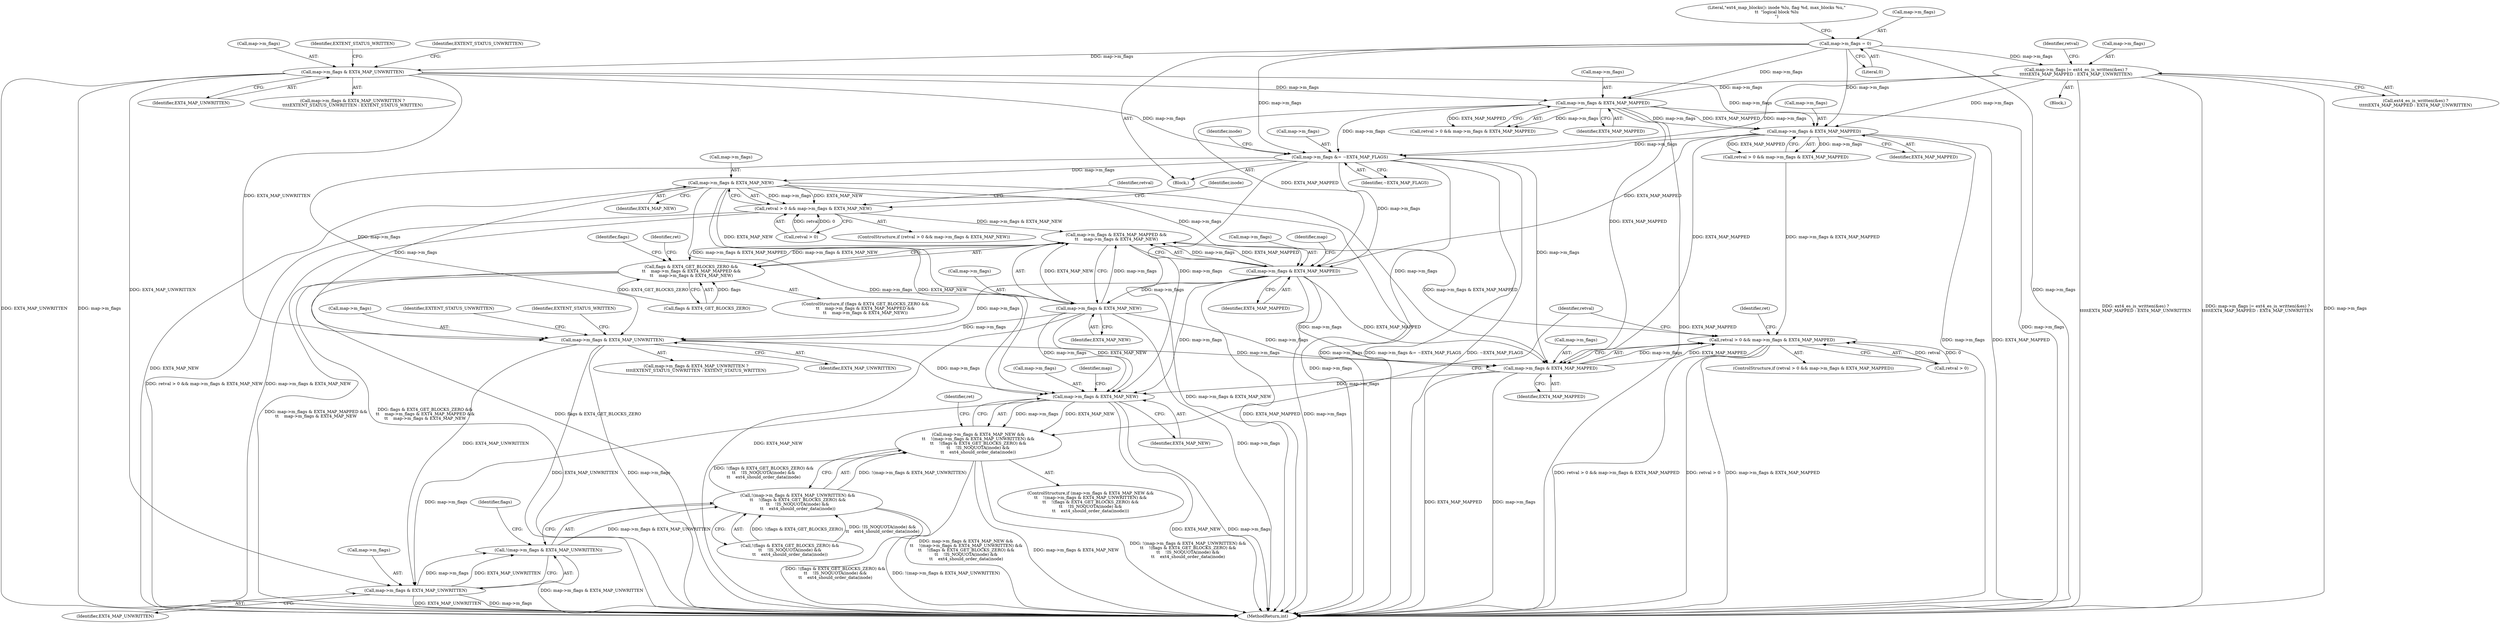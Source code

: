 digraph "0_linux_06bd3c36a733ac27962fea7d6f47168841376824@pointer" {
"1000479" [label="(Call,map->m_flags &= ~EXT4_MAP_FLAGS)"];
"1000209" [label="(Call,map->m_flags |= ext4_es_is_written(&es) ?\n\t\t\t\t\tEXT4_MAP_MAPPED : EXT4_MAP_UNWRITTEN)"];
"1000135" [label="(Call,map->m_flags = 0)"];
"1000369" [label="(Call,map->m_flags & EXT4_MAP_UNWRITTEN)"];
"1000467" [label="(Call,map->m_flags & EXT4_MAP_MAPPED)"];
"1000437" [label="(Call,map->m_flags & EXT4_MAP_MAPPED)"];
"1000516" [label="(Call,map->m_flags & EXT4_MAP_NEW)"];
"1000512" [label="(Call,retval > 0 && map->m_flags & EXT4_MAP_NEW)"];
"1000570" [label="(Call,map->m_flags & EXT4_MAP_MAPPED &&\n\t\t    map->m_flags & EXT4_MAP_NEW)"];
"1000566" [label="(Call,flags & EXT4_GET_BLOCKS_ZERO &&\n\t\t    map->m_flags & EXT4_MAP_MAPPED &&\n\t\t    map->m_flags & EXT4_MAP_NEW)"];
"1000689" [label="(Call,retval > 0 && map->m_flags & EXT4_MAP_MAPPED)"];
"1000571" [label="(Call,map->m_flags & EXT4_MAP_MAPPED)"];
"1000576" [label="(Call,map->m_flags & EXT4_MAP_NEW)"];
"1000623" [label="(Call,map->m_flags & EXT4_MAP_UNWRITTEN)"];
"1000693" [label="(Call,map->m_flags & EXT4_MAP_MAPPED)"];
"1000712" [label="(Call,map->m_flags & EXT4_MAP_NEW)"];
"1000711" [label="(Call,map->m_flags & EXT4_MAP_NEW &&\n\t\t    !(map->m_flags & EXT4_MAP_UNWRITTEN) &&\n\t\t    !(flags & EXT4_GET_BLOCKS_ZERO) &&\n\t\t    !IS_NOQUOTA(inode) &&\n\t\t    ext4_should_order_data(inode))"];
"1000719" [label="(Call,map->m_flags & EXT4_MAP_UNWRITTEN)"];
"1000718" [label="(Call,!(map->m_flags & EXT4_MAP_UNWRITTEN))"];
"1000717" [label="(Call,!(map->m_flags & EXT4_MAP_UNWRITTEN) &&\n\t\t    !(flags & EXT4_GET_BLOCKS_ZERO) &&\n\t\t    !IS_NOQUOTA(inode) &&\n\t\t    ext4_should_order_data(inode))"];
"1000209" [label="(Call,map->m_flags |= ext4_es_is_written(&es) ?\n\t\t\t\t\tEXT4_MAP_MAPPED : EXT4_MAP_UNWRITTEN)"];
"1000570" [label="(Call,map->m_flags & EXT4_MAP_MAPPED &&\n\t\t    map->m_flags & EXT4_MAP_NEW)"];
"1000605" [label="(Identifier,flags)"];
"1000520" [label="(Identifier,EXT4_MAP_NEW)"];
"1000576" [label="(Call,map->m_flags & EXT4_MAP_NEW)"];
"1000737" [label="(Identifier,ret)"];
"1000718" [label="(Call,!(map->m_flags & EXT4_MAP_UNWRITTEN))"];
"1000629" [label="(Identifier,EXTENT_STATUS_WRITTEN)"];
"1000438" [label="(Call,map->m_flags)"];
"1000580" [label="(Identifier,EXT4_MAP_NEW)"];
"1000694" [label="(Call,map->m_flags)"];
"1000488" [label="(Identifier,inode)"];
"1000575" [label="(Identifier,EXT4_MAP_MAPPED)"];
"1000523" [label="(Identifier,inode)"];
"1000719" [label="(Call,map->m_flags & EXT4_MAP_UNWRITTEN)"];
"1000220" [label="(Identifier,retval)"];
"1000517" [label="(Call,map->m_flags)"];
"1000141" [label="(Literal,\"ext4_map_blocks(): inode %lu, flag %d, max_blocks %u,\"\n\t\t  \"logical block %lu\n\")"];
"1000727" [label="(Identifier,flags)"];
"1000627" [label="(Identifier,EXT4_MAP_UNWRITTEN)"];
"1000480" [label="(Call,map->m_flags)"];
"1000210" [label="(Call,map->m_flags)"];
"1000368" [label="(Call,map->m_flags & EXT4_MAP_UNWRITTEN ?\n\t\t\t\tEXTENT_STATUS_UNWRITTEN : EXTENT_STATUS_WRITTEN)"];
"1000463" [label="(Call,retval > 0 && map->m_flags & EXT4_MAP_MAPPED)"];
"1000623" [label="(Call,map->m_flags & EXT4_MAP_UNWRITTEN)"];
"1000724" [label="(Call,!(flags & EXT4_GET_BLOCKS_ZERO) &&\n\t\t    !IS_NOQUOTA(inode) &&\n\t\t    ext4_should_order_data(inode))"];
"1000711" [label="(Call,map->m_flags & EXT4_MAP_NEW &&\n\t\t    !(map->m_flags & EXT4_MAP_UNWRITTEN) &&\n\t\t    !(flags & EXT4_GET_BLOCKS_ZERO) &&\n\t\t    !IS_NOQUOTA(inode) &&\n\t\t    ext4_should_order_data(inode))"];
"1000693" [label="(Call,map->m_flags & EXT4_MAP_MAPPED)"];
"1000583" [label="(Identifier,ret)"];
"1000513" [label="(Call,retval > 0)"];
"1000565" [label="(ControlStructure,if (flags & EXT4_GET_BLOCKS_ZERO &&\n\t\t    map->m_flags & EXT4_MAP_MAPPED &&\n\t\t    map->m_flags & EXT4_MAP_NEW))"];
"1000712" [label="(Call,map->m_flags & EXT4_MAP_NEW)"];
"1000433" [label="(Call,retval > 0 && map->m_flags & EXT4_MAP_MAPPED)"];
"1000723" [label="(Identifier,EXT4_MAP_UNWRITTEN)"];
"1000578" [label="(Identifier,map)"];
"1000746" [label="(Identifier,retval)"];
"1000120" [label="(Block,)"];
"1000567" [label="(Call,flags & EXT4_GET_BLOCKS_ZERO)"];
"1000622" [label="(Call,map->m_flags & EXT4_MAP_UNWRITTEN ?\n\t\t\t\tEXTENT_STATUS_UNWRITTEN : EXTENT_STATUS_WRITTEN)"];
"1000441" [label="(Identifier,EXT4_MAP_MAPPED)"];
"1000369" [label="(Call,map->m_flags & EXT4_MAP_UNWRITTEN)"];
"1000689" [label="(Call,retval > 0 && map->m_flags & EXT4_MAP_MAPPED)"];
"1000690" [label="(Call,retval > 0)"];
"1000374" [label="(Identifier,EXTENT_STATUS_UNWRITTEN)"];
"1000571" [label="(Call,map->m_flags & EXT4_MAP_MAPPED)"];
"1000468" [label="(Call,map->m_flags)"];
"1000566" [label="(Call,flags & EXT4_GET_BLOCKS_ZERO &&\n\t\t    map->m_flags & EXT4_MAP_MAPPED &&\n\t\t    map->m_flags & EXT4_MAP_NEW)"];
"1000577" [label="(Call,map->m_flags)"];
"1000710" [label="(ControlStructure,if (map->m_flags & EXT4_MAP_NEW &&\n\t\t    !(map->m_flags & EXT4_MAP_UNWRITTEN) &&\n\t\t    !(flags & EXT4_GET_BLOCKS_ZERO) &&\n\t\t    !IS_NOQUOTA(inode) &&\n\t\t    ext4_should_order_data(inode)))"];
"1000213" [label="(Call,ext4_es_is_written(&es) ?\n\t\t\t\t\tEXT4_MAP_MAPPED : EXT4_MAP_UNWRITTEN)"];
"1000370" [label="(Call,map->m_flags)"];
"1000375" [label="(Identifier,EXTENT_STATUS_WRITTEN)"];
"1000135" [label="(Call,map->m_flags = 0)"];
"1000716" [label="(Identifier,EXT4_MAP_NEW)"];
"1000528" [label="(Identifier,retval)"];
"1000717" [label="(Call,!(map->m_flags & EXT4_MAP_UNWRITTEN) &&\n\t\t    !(flags & EXT4_GET_BLOCKS_ZERO) &&\n\t\t    !IS_NOQUOTA(inode) &&\n\t\t    ext4_should_order_data(inode))"];
"1000721" [label="(Identifier,map)"];
"1000747" [label="(MethodReturn,int)"];
"1000516" [label="(Call,map->m_flags & EXT4_MAP_NEW)"];
"1000139" [label="(Literal,0)"];
"1000483" [label="(Identifier,~EXT4_MAP_FLAGS)"];
"1000373" [label="(Identifier,EXT4_MAP_UNWRITTEN)"];
"1000437" [label="(Call,map->m_flags & EXT4_MAP_MAPPED)"];
"1000624" [label="(Call,map->m_flags)"];
"1000479" [label="(Call,map->m_flags &= ~EXT4_MAP_FLAGS)"];
"1000511" [label="(ControlStructure,if (retval > 0 && map->m_flags & EXT4_MAP_NEW))"];
"1000713" [label="(Call,map->m_flags)"];
"1000720" [label="(Call,map->m_flags)"];
"1000467" [label="(Call,map->m_flags & EXT4_MAP_MAPPED)"];
"1000572" [label="(Call,map->m_flags)"];
"1000688" [label="(ControlStructure,if (retval > 0 && map->m_flags & EXT4_MAP_MAPPED))"];
"1000193" [label="(Block,)"];
"1000471" [label="(Identifier,EXT4_MAP_MAPPED)"];
"1000628" [label="(Identifier,EXTENT_STATUS_UNWRITTEN)"];
"1000697" [label="(Identifier,EXT4_MAP_MAPPED)"];
"1000512" [label="(Call,retval > 0 && map->m_flags & EXT4_MAP_NEW)"];
"1000700" [label="(Identifier,ret)"];
"1000136" [label="(Call,map->m_flags)"];
"1000479" -> "1000120"  [label="AST: "];
"1000479" -> "1000483"  [label="CFG: "];
"1000480" -> "1000479"  [label="AST: "];
"1000483" -> "1000479"  [label="AST: "];
"1000488" -> "1000479"  [label="CFG: "];
"1000479" -> "1000747"  [label="DDG: ~EXT4_MAP_FLAGS"];
"1000479" -> "1000747"  [label="DDG: map->m_flags &= ~EXT4_MAP_FLAGS"];
"1000479" -> "1000747"  [label="DDG: map->m_flags"];
"1000209" -> "1000479"  [label="DDG: map->m_flags"];
"1000369" -> "1000479"  [label="DDG: map->m_flags"];
"1000467" -> "1000479"  [label="DDG: map->m_flags"];
"1000437" -> "1000479"  [label="DDG: map->m_flags"];
"1000135" -> "1000479"  [label="DDG: map->m_flags"];
"1000479" -> "1000516"  [label="DDG: map->m_flags"];
"1000479" -> "1000571"  [label="DDG: map->m_flags"];
"1000479" -> "1000623"  [label="DDG: map->m_flags"];
"1000479" -> "1000693"  [label="DDG: map->m_flags"];
"1000479" -> "1000712"  [label="DDG: map->m_flags"];
"1000209" -> "1000193"  [label="AST: "];
"1000209" -> "1000213"  [label="CFG: "];
"1000210" -> "1000209"  [label="AST: "];
"1000213" -> "1000209"  [label="AST: "];
"1000220" -> "1000209"  [label="CFG: "];
"1000209" -> "1000747"  [label="DDG: map->m_flags |= ext4_es_is_written(&es) ?\n\t\t\t\t\tEXT4_MAP_MAPPED : EXT4_MAP_UNWRITTEN"];
"1000209" -> "1000747"  [label="DDG: map->m_flags"];
"1000209" -> "1000747"  [label="DDG: ext4_es_is_written(&es) ?\n\t\t\t\t\tEXT4_MAP_MAPPED : EXT4_MAP_UNWRITTEN"];
"1000135" -> "1000209"  [label="DDG: map->m_flags"];
"1000209" -> "1000437"  [label="DDG: map->m_flags"];
"1000209" -> "1000467"  [label="DDG: map->m_flags"];
"1000135" -> "1000120"  [label="AST: "];
"1000135" -> "1000139"  [label="CFG: "];
"1000136" -> "1000135"  [label="AST: "];
"1000139" -> "1000135"  [label="AST: "];
"1000141" -> "1000135"  [label="CFG: "];
"1000135" -> "1000747"  [label="DDG: map->m_flags"];
"1000135" -> "1000369"  [label="DDG: map->m_flags"];
"1000135" -> "1000437"  [label="DDG: map->m_flags"];
"1000135" -> "1000467"  [label="DDG: map->m_flags"];
"1000369" -> "1000368"  [label="AST: "];
"1000369" -> "1000373"  [label="CFG: "];
"1000370" -> "1000369"  [label="AST: "];
"1000373" -> "1000369"  [label="AST: "];
"1000374" -> "1000369"  [label="CFG: "];
"1000375" -> "1000369"  [label="CFG: "];
"1000369" -> "1000747"  [label="DDG: map->m_flags"];
"1000369" -> "1000747"  [label="DDG: EXT4_MAP_UNWRITTEN"];
"1000369" -> "1000437"  [label="DDG: map->m_flags"];
"1000369" -> "1000467"  [label="DDG: map->m_flags"];
"1000369" -> "1000623"  [label="DDG: EXT4_MAP_UNWRITTEN"];
"1000369" -> "1000719"  [label="DDG: EXT4_MAP_UNWRITTEN"];
"1000467" -> "1000463"  [label="AST: "];
"1000467" -> "1000471"  [label="CFG: "];
"1000468" -> "1000467"  [label="AST: "];
"1000471" -> "1000467"  [label="AST: "];
"1000463" -> "1000467"  [label="CFG: "];
"1000467" -> "1000747"  [label="DDG: map->m_flags"];
"1000467" -> "1000747"  [label="DDG: EXT4_MAP_MAPPED"];
"1000467" -> "1000463"  [label="DDG: map->m_flags"];
"1000467" -> "1000463"  [label="DDG: EXT4_MAP_MAPPED"];
"1000437" -> "1000467"  [label="DDG: map->m_flags"];
"1000437" -> "1000467"  [label="DDG: EXT4_MAP_MAPPED"];
"1000467" -> "1000571"  [label="DDG: EXT4_MAP_MAPPED"];
"1000467" -> "1000693"  [label="DDG: EXT4_MAP_MAPPED"];
"1000437" -> "1000433"  [label="AST: "];
"1000437" -> "1000441"  [label="CFG: "];
"1000438" -> "1000437"  [label="AST: "];
"1000441" -> "1000437"  [label="AST: "];
"1000433" -> "1000437"  [label="CFG: "];
"1000437" -> "1000747"  [label="DDG: map->m_flags"];
"1000437" -> "1000747"  [label="DDG: EXT4_MAP_MAPPED"];
"1000437" -> "1000433"  [label="DDG: map->m_flags"];
"1000437" -> "1000433"  [label="DDG: EXT4_MAP_MAPPED"];
"1000437" -> "1000571"  [label="DDG: EXT4_MAP_MAPPED"];
"1000437" -> "1000693"  [label="DDG: EXT4_MAP_MAPPED"];
"1000516" -> "1000512"  [label="AST: "];
"1000516" -> "1000520"  [label="CFG: "];
"1000517" -> "1000516"  [label="AST: "];
"1000520" -> "1000516"  [label="AST: "];
"1000512" -> "1000516"  [label="CFG: "];
"1000516" -> "1000747"  [label="DDG: EXT4_MAP_NEW"];
"1000516" -> "1000747"  [label="DDG: map->m_flags"];
"1000516" -> "1000512"  [label="DDG: map->m_flags"];
"1000516" -> "1000512"  [label="DDG: EXT4_MAP_NEW"];
"1000516" -> "1000571"  [label="DDG: map->m_flags"];
"1000516" -> "1000576"  [label="DDG: EXT4_MAP_NEW"];
"1000516" -> "1000623"  [label="DDG: map->m_flags"];
"1000516" -> "1000693"  [label="DDG: map->m_flags"];
"1000516" -> "1000712"  [label="DDG: map->m_flags"];
"1000516" -> "1000712"  [label="DDG: EXT4_MAP_NEW"];
"1000512" -> "1000511"  [label="AST: "];
"1000512" -> "1000513"  [label="CFG: "];
"1000513" -> "1000512"  [label="AST: "];
"1000523" -> "1000512"  [label="CFG: "];
"1000528" -> "1000512"  [label="CFG: "];
"1000512" -> "1000747"  [label="DDG: map->m_flags & EXT4_MAP_NEW"];
"1000512" -> "1000747"  [label="DDG: retval > 0 && map->m_flags & EXT4_MAP_NEW"];
"1000513" -> "1000512"  [label="DDG: retval"];
"1000513" -> "1000512"  [label="DDG: 0"];
"1000512" -> "1000570"  [label="DDG: map->m_flags & EXT4_MAP_NEW"];
"1000570" -> "1000566"  [label="AST: "];
"1000570" -> "1000571"  [label="CFG: "];
"1000570" -> "1000576"  [label="CFG: "];
"1000571" -> "1000570"  [label="AST: "];
"1000576" -> "1000570"  [label="AST: "];
"1000566" -> "1000570"  [label="CFG: "];
"1000570" -> "1000747"  [label="DDG: map->m_flags & EXT4_MAP_NEW"];
"1000570" -> "1000566"  [label="DDG: map->m_flags & EXT4_MAP_MAPPED"];
"1000570" -> "1000566"  [label="DDG: map->m_flags & EXT4_MAP_NEW"];
"1000571" -> "1000570"  [label="DDG: map->m_flags"];
"1000571" -> "1000570"  [label="DDG: EXT4_MAP_MAPPED"];
"1000576" -> "1000570"  [label="DDG: map->m_flags"];
"1000576" -> "1000570"  [label="DDG: EXT4_MAP_NEW"];
"1000570" -> "1000689"  [label="DDG: map->m_flags & EXT4_MAP_MAPPED"];
"1000566" -> "1000565"  [label="AST: "];
"1000566" -> "1000567"  [label="CFG: "];
"1000567" -> "1000566"  [label="AST: "];
"1000583" -> "1000566"  [label="CFG: "];
"1000605" -> "1000566"  [label="CFG: "];
"1000566" -> "1000747"  [label="DDG: flags & EXT4_GET_BLOCKS_ZERO &&\n\t\t    map->m_flags & EXT4_MAP_MAPPED &&\n\t\t    map->m_flags & EXT4_MAP_NEW"];
"1000566" -> "1000747"  [label="DDG: flags & EXT4_GET_BLOCKS_ZERO"];
"1000566" -> "1000747"  [label="DDG: map->m_flags & EXT4_MAP_MAPPED &&\n\t\t    map->m_flags & EXT4_MAP_NEW"];
"1000567" -> "1000566"  [label="DDG: flags"];
"1000567" -> "1000566"  [label="DDG: EXT4_GET_BLOCKS_ZERO"];
"1000689" -> "1000688"  [label="AST: "];
"1000689" -> "1000690"  [label="CFG: "];
"1000689" -> "1000693"  [label="CFG: "];
"1000690" -> "1000689"  [label="AST: "];
"1000693" -> "1000689"  [label="AST: "];
"1000700" -> "1000689"  [label="CFG: "];
"1000746" -> "1000689"  [label="CFG: "];
"1000689" -> "1000747"  [label="DDG: map->m_flags & EXT4_MAP_MAPPED"];
"1000689" -> "1000747"  [label="DDG: retval > 0 && map->m_flags & EXT4_MAP_MAPPED"];
"1000689" -> "1000747"  [label="DDG: retval > 0"];
"1000690" -> "1000689"  [label="DDG: retval"];
"1000690" -> "1000689"  [label="DDG: 0"];
"1000693" -> "1000689"  [label="DDG: map->m_flags"];
"1000693" -> "1000689"  [label="DDG: EXT4_MAP_MAPPED"];
"1000463" -> "1000689"  [label="DDG: map->m_flags & EXT4_MAP_MAPPED"];
"1000571" -> "1000575"  [label="CFG: "];
"1000572" -> "1000571"  [label="AST: "];
"1000575" -> "1000571"  [label="AST: "];
"1000578" -> "1000571"  [label="CFG: "];
"1000571" -> "1000747"  [label="DDG: EXT4_MAP_MAPPED"];
"1000571" -> "1000747"  [label="DDG: map->m_flags"];
"1000571" -> "1000576"  [label="DDG: map->m_flags"];
"1000571" -> "1000623"  [label="DDG: map->m_flags"];
"1000571" -> "1000693"  [label="DDG: map->m_flags"];
"1000571" -> "1000693"  [label="DDG: EXT4_MAP_MAPPED"];
"1000571" -> "1000712"  [label="DDG: map->m_flags"];
"1000576" -> "1000580"  [label="CFG: "];
"1000577" -> "1000576"  [label="AST: "];
"1000580" -> "1000576"  [label="AST: "];
"1000576" -> "1000747"  [label="DDG: EXT4_MAP_NEW"];
"1000576" -> "1000747"  [label="DDG: map->m_flags"];
"1000576" -> "1000623"  [label="DDG: map->m_flags"];
"1000576" -> "1000693"  [label="DDG: map->m_flags"];
"1000576" -> "1000712"  [label="DDG: map->m_flags"];
"1000576" -> "1000712"  [label="DDG: EXT4_MAP_NEW"];
"1000623" -> "1000622"  [label="AST: "];
"1000623" -> "1000627"  [label="CFG: "];
"1000624" -> "1000623"  [label="AST: "];
"1000627" -> "1000623"  [label="AST: "];
"1000628" -> "1000623"  [label="CFG: "];
"1000629" -> "1000623"  [label="CFG: "];
"1000623" -> "1000747"  [label="DDG: map->m_flags"];
"1000623" -> "1000747"  [label="DDG: EXT4_MAP_UNWRITTEN"];
"1000623" -> "1000693"  [label="DDG: map->m_flags"];
"1000623" -> "1000712"  [label="DDG: map->m_flags"];
"1000623" -> "1000719"  [label="DDG: EXT4_MAP_UNWRITTEN"];
"1000693" -> "1000697"  [label="CFG: "];
"1000694" -> "1000693"  [label="AST: "];
"1000697" -> "1000693"  [label="AST: "];
"1000693" -> "1000747"  [label="DDG: EXT4_MAP_MAPPED"];
"1000693" -> "1000747"  [label="DDG: map->m_flags"];
"1000693" -> "1000712"  [label="DDG: map->m_flags"];
"1000712" -> "1000711"  [label="AST: "];
"1000712" -> "1000716"  [label="CFG: "];
"1000713" -> "1000712"  [label="AST: "];
"1000716" -> "1000712"  [label="AST: "];
"1000721" -> "1000712"  [label="CFG: "];
"1000711" -> "1000712"  [label="CFG: "];
"1000712" -> "1000747"  [label="DDG: EXT4_MAP_NEW"];
"1000712" -> "1000747"  [label="DDG: map->m_flags"];
"1000712" -> "1000711"  [label="DDG: map->m_flags"];
"1000712" -> "1000711"  [label="DDG: EXT4_MAP_NEW"];
"1000712" -> "1000719"  [label="DDG: map->m_flags"];
"1000711" -> "1000710"  [label="AST: "];
"1000711" -> "1000717"  [label="CFG: "];
"1000717" -> "1000711"  [label="AST: "];
"1000737" -> "1000711"  [label="CFG: "];
"1000746" -> "1000711"  [label="CFG: "];
"1000711" -> "1000747"  [label="DDG: map->m_flags & EXT4_MAP_NEW &&\n\t\t    !(map->m_flags & EXT4_MAP_UNWRITTEN) &&\n\t\t    !(flags & EXT4_GET_BLOCKS_ZERO) &&\n\t\t    !IS_NOQUOTA(inode) &&\n\t\t    ext4_should_order_data(inode)"];
"1000711" -> "1000747"  [label="DDG: map->m_flags & EXT4_MAP_NEW"];
"1000711" -> "1000747"  [label="DDG: !(map->m_flags & EXT4_MAP_UNWRITTEN) &&\n\t\t    !(flags & EXT4_GET_BLOCKS_ZERO) &&\n\t\t    !IS_NOQUOTA(inode) &&\n\t\t    ext4_should_order_data(inode)"];
"1000717" -> "1000711"  [label="DDG: !(map->m_flags & EXT4_MAP_UNWRITTEN)"];
"1000717" -> "1000711"  [label="DDG: !(flags & EXT4_GET_BLOCKS_ZERO) &&\n\t\t    !IS_NOQUOTA(inode) &&\n\t\t    ext4_should_order_data(inode)"];
"1000719" -> "1000718"  [label="AST: "];
"1000719" -> "1000723"  [label="CFG: "];
"1000720" -> "1000719"  [label="AST: "];
"1000723" -> "1000719"  [label="AST: "];
"1000718" -> "1000719"  [label="CFG: "];
"1000719" -> "1000747"  [label="DDG: map->m_flags"];
"1000719" -> "1000747"  [label="DDG: EXT4_MAP_UNWRITTEN"];
"1000719" -> "1000718"  [label="DDG: map->m_flags"];
"1000719" -> "1000718"  [label="DDG: EXT4_MAP_UNWRITTEN"];
"1000718" -> "1000717"  [label="AST: "];
"1000727" -> "1000718"  [label="CFG: "];
"1000717" -> "1000718"  [label="CFG: "];
"1000718" -> "1000747"  [label="DDG: map->m_flags & EXT4_MAP_UNWRITTEN"];
"1000718" -> "1000717"  [label="DDG: map->m_flags & EXT4_MAP_UNWRITTEN"];
"1000717" -> "1000724"  [label="CFG: "];
"1000724" -> "1000717"  [label="AST: "];
"1000717" -> "1000747"  [label="DDG: !(flags & EXT4_GET_BLOCKS_ZERO) &&\n\t\t    !IS_NOQUOTA(inode) &&\n\t\t    ext4_should_order_data(inode)"];
"1000717" -> "1000747"  [label="DDG: !(map->m_flags & EXT4_MAP_UNWRITTEN)"];
"1000724" -> "1000717"  [label="DDG: !(flags & EXT4_GET_BLOCKS_ZERO)"];
"1000724" -> "1000717"  [label="DDG: !IS_NOQUOTA(inode) &&\n\t\t    ext4_should_order_data(inode)"];
}
